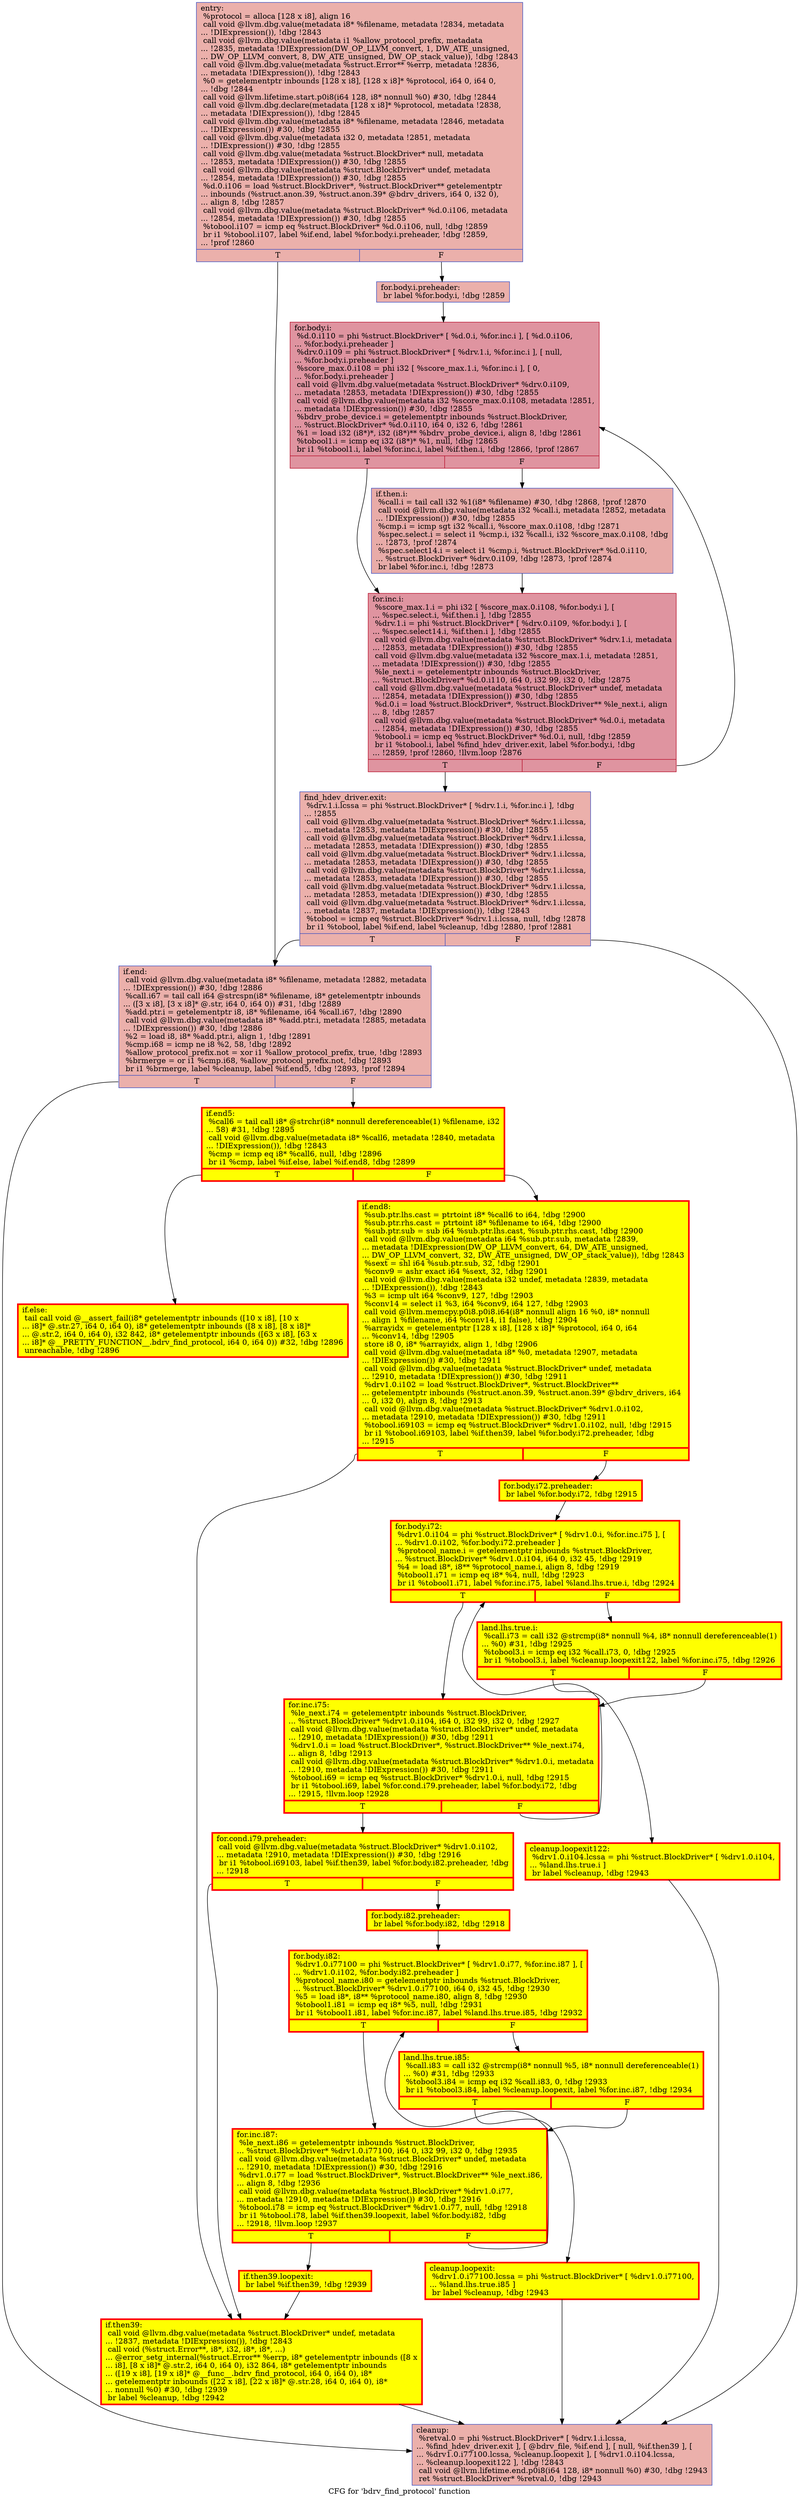 digraph "CFG for 'bdrv_find_protocol' function" {
	label="CFG for 'bdrv_find_protocol' function";

	Node0x55906e2b3d10 [shape=record,color="#3d50c3ff", style=filled, fillcolor="#d24b4070",label="{entry:\l  %protocol = alloca [128 x i8], align 16\l  call void @llvm.dbg.value(metadata i8* %filename, metadata !2834, metadata\l... !DIExpression()), !dbg !2843\l  call void @llvm.dbg.value(metadata i1 %allow_protocol_prefix, metadata\l... !2835, metadata !DIExpression(DW_OP_LLVM_convert, 1, DW_ATE_unsigned,\l... DW_OP_LLVM_convert, 8, DW_ATE_unsigned, DW_OP_stack_value)), !dbg !2843\l  call void @llvm.dbg.value(metadata %struct.Error** %errp, metadata !2836,\l... metadata !DIExpression()), !dbg !2843\l  %0 = getelementptr inbounds [128 x i8], [128 x i8]* %protocol, i64 0, i64 0,\l... !dbg !2844\l  call void @llvm.lifetime.start.p0i8(i64 128, i8* nonnull %0) #30, !dbg !2844\l  call void @llvm.dbg.declare(metadata [128 x i8]* %protocol, metadata !2838,\l... metadata !DIExpression()), !dbg !2845\l  call void @llvm.dbg.value(metadata i8* %filename, metadata !2846, metadata\l... !DIExpression()) #30, !dbg !2855\l  call void @llvm.dbg.value(metadata i32 0, metadata !2851, metadata\l... !DIExpression()) #30, !dbg !2855\l  call void @llvm.dbg.value(metadata %struct.BlockDriver* null, metadata\l... !2853, metadata !DIExpression()) #30, !dbg !2855\l  call void @llvm.dbg.value(metadata %struct.BlockDriver* undef, metadata\l... !2854, metadata !DIExpression()) #30, !dbg !2855\l  %d.0.i106 = load %struct.BlockDriver*, %struct.BlockDriver** getelementptr\l... inbounds (%struct.anon.39, %struct.anon.39* @bdrv_drivers, i64 0, i32 0),\l... align 8, !dbg !2857\l  call void @llvm.dbg.value(metadata %struct.BlockDriver* %d.0.i106, metadata\l... !2854, metadata !DIExpression()) #30, !dbg !2855\l  %tobool.i107 = icmp eq %struct.BlockDriver* %d.0.i106, null, !dbg !2859\l  br i1 %tobool.i107, label %if.end, label %for.body.i.preheader, !dbg !2859,\l... !prof !2860\l|{<s0>T|<s1>F}}"];
	Node0x55906e2b3d10:s0 -> Node0x55906e2c3b50;
	Node0x55906e2b3d10:s1 -> Node0x55906e9a8fd0;
	Node0x55906e9a8fd0 [shape=record,color="#3d50c3ff", style=filled, fillcolor="#d24b4070",label="{for.body.i.preheader:                             \l  br label %for.body.i, !dbg !2859\l}"];
	Node0x55906e9a8fd0 -> Node0x55906e794390;
	Node0x55906e794390 [shape=record,color="#b70d28ff", style=filled, fillcolor="#b70d2870",label="{for.body.i:                                       \l  %d.0.i110 = phi %struct.BlockDriver* [ %d.0.i, %for.inc.i ], [ %d.0.i106,\l... %for.body.i.preheader ]\l  %drv.0.i109 = phi %struct.BlockDriver* [ %drv.1.i, %for.inc.i ], [ null,\l... %for.body.i.preheader ]\l  %score_max.0.i108 = phi i32 [ %score_max.1.i, %for.inc.i ], [ 0,\l... %for.body.i.preheader ]\l  call void @llvm.dbg.value(metadata %struct.BlockDriver* %drv.0.i109,\l... metadata !2853, metadata !DIExpression()) #30, !dbg !2855\l  call void @llvm.dbg.value(metadata i32 %score_max.0.i108, metadata !2851,\l... metadata !DIExpression()) #30, !dbg !2855\l  %bdrv_probe_device.i = getelementptr inbounds %struct.BlockDriver,\l... %struct.BlockDriver* %d.0.i110, i64 0, i32 6, !dbg !2861\l  %1 = load i32 (i8*)*, i32 (i8*)** %bdrv_probe_device.i, align 8, !dbg !2861\l  %tobool1.i = icmp eq i32 (i8*)* %1, null, !dbg !2865\l  br i1 %tobool1.i, label %for.inc.i, label %if.then.i, !dbg !2866, !prof !2867\l|{<s0>T|<s1>F}}"];
	Node0x55906e794390:s0 -> Node0x55906e7d52c0;
	Node0x55906e794390:s1 -> Node0x55906e7a55c0;
	Node0x55906e7a55c0 [shape=record,color="#3d50c3ff", style=filled, fillcolor="#cc403a70",label="{if.then.i:                                        \l  %call.i = tail call i32 %1(i8* %filename) #30, !dbg !2868, !prof !2870\l  call void @llvm.dbg.value(metadata i32 %call.i, metadata !2852, metadata\l... !DIExpression()) #30, !dbg !2855\l  %cmp.i = icmp sgt i32 %call.i, %score_max.0.i108, !dbg !2871\l  %spec.select.i = select i1 %cmp.i, i32 %call.i, i32 %score_max.0.i108, !dbg\l... !2873, !prof !2874\l  %spec.select14.i = select i1 %cmp.i, %struct.BlockDriver* %d.0.i110,\l... %struct.BlockDriver* %drv.0.i109, !dbg !2873, !prof !2874\l  br label %for.inc.i, !dbg !2873\l}"];
	Node0x55906e7a55c0 -> Node0x55906e7d52c0;
	Node0x55906e7d52c0 [shape=record,color="#b70d28ff", style=filled, fillcolor="#b70d2870",label="{for.inc.i:                                        \l  %score_max.1.i = phi i32 [ %score_max.0.i108, %for.body.i ], [\l... %spec.select.i, %if.then.i ], !dbg !2855\l  %drv.1.i = phi %struct.BlockDriver* [ %drv.0.i109, %for.body.i ], [\l... %spec.select14.i, %if.then.i ], !dbg !2855\l  call void @llvm.dbg.value(metadata %struct.BlockDriver* %drv.1.i, metadata\l... !2853, metadata !DIExpression()) #30, !dbg !2855\l  call void @llvm.dbg.value(metadata i32 %score_max.1.i, metadata !2851,\l... metadata !DIExpression()) #30, !dbg !2855\l  %le_next.i = getelementptr inbounds %struct.BlockDriver,\l... %struct.BlockDriver* %d.0.i110, i64 0, i32 99, i32 0, !dbg !2875\l  call void @llvm.dbg.value(metadata %struct.BlockDriver* undef, metadata\l... !2854, metadata !DIExpression()) #30, !dbg !2855\l  %d.0.i = load %struct.BlockDriver*, %struct.BlockDriver** %le_next.i, align\l... 8, !dbg !2857\l  call void @llvm.dbg.value(metadata %struct.BlockDriver* %d.0.i, metadata\l... !2854, metadata !DIExpression()) #30, !dbg !2855\l  %tobool.i = icmp eq %struct.BlockDriver* %d.0.i, null, !dbg !2859\l  br i1 %tobool.i, label %find_hdev_driver.exit, label %for.body.i, !dbg\l... !2859, !prof !2860, !llvm.loop !2876\l|{<s0>T|<s1>F}}"];
	Node0x55906e7d52c0:s0 -> Node0x55906e98a380;
	Node0x55906e7d52c0:s1 -> Node0x55906e794390;
	Node0x55906e98a380 [shape=record,color="#3d50c3ff", style=filled, fillcolor="#d24b4070",label="{find_hdev_driver.exit:                            \l  %drv.1.i.lcssa = phi %struct.BlockDriver* [ %drv.1.i, %for.inc.i ], !dbg\l... !2855\l  call void @llvm.dbg.value(metadata %struct.BlockDriver* %drv.1.i.lcssa,\l... metadata !2853, metadata !DIExpression()) #30, !dbg !2855\l  call void @llvm.dbg.value(metadata %struct.BlockDriver* %drv.1.i.lcssa,\l... metadata !2853, metadata !DIExpression()) #30, !dbg !2855\l  call void @llvm.dbg.value(metadata %struct.BlockDriver* %drv.1.i.lcssa,\l... metadata !2853, metadata !DIExpression()) #30, !dbg !2855\l  call void @llvm.dbg.value(metadata %struct.BlockDriver* %drv.1.i.lcssa,\l... metadata !2853, metadata !DIExpression()) #30, !dbg !2855\l  call void @llvm.dbg.value(metadata %struct.BlockDriver* %drv.1.i.lcssa,\l... metadata !2853, metadata !DIExpression()) #30, !dbg !2855\l  call void @llvm.dbg.value(metadata %struct.BlockDriver* %drv.1.i.lcssa,\l... metadata !2837, metadata !DIExpression()), !dbg !2843\l  %tobool = icmp eq %struct.BlockDriver* %drv.1.i.lcssa, null, !dbg !2878\l  br i1 %tobool, label %if.end, label %cleanup, !dbg !2880, !prof !2881\l|{<s0>T|<s1>F}}"];
	Node0x55906e98a380:s0 -> Node0x55906e2c3b50;
	Node0x55906e98a380:s1 -> Node0x55906e2c3f30;
	Node0x55906e2c3b50 [shape=record,color="#3d50c3ff", style=filled, fillcolor="#d24b4070",label="{if.end:                                           \l  call void @llvm.dbg.value(metadata i8* %filename, metadata !2882, metadata\l... !DIExpression()) #30, !dbg !2886\l  %call.i67 = tail call i64 @strcspn(i8* %filename, i8* getelementptr inbounds\l... ([3 x i8], [3 x i8]* @.str, i64 0, i64 0)) #31, !dbg !2889\l  %add.ptr.i = getelementptr i8, i8* %filename, i64 %call.i67, !dbg !2890\l  call void @llvm.dbg.value(metadata i8* %add.ptr.i, metadata !2885, metadata\l... !DIExpression()) #30, !dbg !2886\l  %2 = load i8, i8* %add.ptr.i, align 1, !dbg !2891\l  %cmp.i68 = icmp ne i8 %2, 58, !dbg !2892\l  %allow_protocol_prefix.not = xor i1 %allow_protocol_prefix, true, !dbg !2893\l  %brmerge = or i1 %cmp.i68, %allow_protocol_prefix.not, !dbg !2893\l  br i1 %brmerge, label %cleanup, label %if.end5, !dbg !2893, !prof !2894\l|{<s0>T|<s1>F}}"];
	Node0x55906e2c3b50:s0 -> Node0x55906e2c3f30;
	Node0x55906e2c3b50:s1 -> Node0x55906e2c4430;
	Node0x55906e2c4430 [shape=record,penwidth=3.0, style="filled", color="red", fillcolor="yellow",label="{if.end5:                                          \l  %call6 = tail call i8* @strchr(i8* nonnull dereferenceable(1) %filename, i32\l... 58) #31, !dbg !2895\l  call void @llvm.dbg.value(metadata i8* %call6, metadata !2840, metadata\l... !DIExpression()), !dbg !2843\l  %cmp = icmp eq i8* %call6, null, !dbg !2896\l  br i1 %cmp, label %if.else, label %if.end8, !dbg !2899\l|{<s0>T|<s1>F}}"];
	Node0x55906e2c4430:s0 -> Node0x55906e25f180;
	Node0x55906e2c4430:s1 -> Node0x55906e25f110;
	Node0x55906e25f180 [shape=record,penwidth=3.0, style="filled", color="red", fillcolor="yellow",label="{if.else:                                          \l  tail call void @__assert_fail(i8* getelementptr inbounds ([10 x i8], [10 x\l... i8]* @.str.27, i64 0, i64 0), i8* getelementptr inbounds ([8 x i8], [8 x i8]*\l... @.str.2, i64 0, i64 0), i32 842, i8* getelementptr inbounds ([63 x i8], [63 x\l... i8]* @__PRETTY_FUNCTION__.bdrv_find_protocol, i64 0, i64 0)) #32, !dbg !2896\l  unreachable, !dbg !2896\l}"];
	Node0x55906e25f110 [shape=record,penwidth=3.0, style="filled", color="red", fillcolor="yellow",label="{if.end8:                                          \l  %sub.ptr.lhs.cast = ptrtoint i8* %call6 to i64, !dbg !2900\l  %sub.ptr.rhs.cast = ptrtoint i8* %filename to i64, !dbg !2900\l  %sub.ptr.sub = sub i64 %sub.ptr.lhs.cast, %sub.ptr.rhs.cast, !dbg !2900\l  call void @llvm.dbg.value(metadata i64 %sub.ptr.sub, metadata !2839,\l... metadata !DIExpression(DW_OP_LLVM_convert, 64, DW_ATE_unsigned,\l... DW_OP_LLVM_convert, 32, DW_ATE_unsigned, DW_OP_stack_value)), !dbg !2843\l  %sext = shl i64 %sub.ptr.sub, 32, !dbg !2901\l  %conv9 = ashr exact i64 %sext, 32, !dbg !2901\l  call void @llvm.dbg.value(metadata i32 undef, metadata !2839, metadata\l... !DIExpression()), !dbg !2843\l  %3 = icmp ult i64 %conv9, 127, !dbg !2903\l  %conv14 = select i1 %3, i64 %conv9, i64 127, !dbg !2903\l  call void @llvm.memcpy.p0i8.p0i8.i64(i8* nonnull align 16 %0, i8* nonnull\l... align 1 %filename, i64 %conv14, i1 false), !dbg !2904\l  %arrayidx = getelementptr [128 x i8], [128 x i8]* %protocol, i64 0, i64\l... %conv14, !dbg !2905\l  store i8 0, i8* %arrayidx, align 1, !dbg !2906\l  call void @llvm.dbg.value(metadata i8* %0, metadata !2907, metadata\l... !DIExpression()) #30, !dbg !2911\l  call void @llvm.dbg.value(metadata %struct.BlockDriver* undef, metadata\l... !2910, metadata !DIExpression()) #30, !dbg !2911\l  %drv1.0.i102 = load %struct.BlockDriver*, %struct.BlockDriver**\l... getelementptr inbounds (%struct.anon.39, %struct.anon.39* @bdrv_drivers, i64\l... 0, i32 0), align 8, !dbg !2913\l  call void @llvm.dbg.value(metadata %struct.BlockDriver* %drv1.0.i102,\l... metadata !2910, metadata !DIExpression()) #30, !dbg !2911\l  %tobool.i69103 = icmp eq %struct.BlockDriver* %drv1.0.i102, null, !dbg !2915\l  br i1 %tobool.i69103, label %if.then39, label %for.body.i72.preheader, !dbg\l... !2915\l|{<s0>T|<s1>F}}"];
	Node0x55906e25f110:s0 -> Node0x55906e2cf090;
	Node0x55906e25f110:s1 -> Node0x55906e538f60;
	Node0x55906e538f60 [shape=record,penwidth=3.0, style="filled", color="red", fillcolor="yellow",label="{for.body.i72.preheader:                           \l  br label %for.body.i72, !dbg !2915\l}"];
	Node0x55906e538f60 -> Node0x55906e2136a0;
	Node0x55906ea0ab00 [shape=record,penwidth=3.0, style="filled", color="red", fillcolor="yellow",label="{for.cond.i79.preheader:                           \l  call void @llvm.dbg.value(metadata %struct.BlockDriver* %drv1.0.i102,\l... metadata !2910, metadata !DIExpression()) #30, !dbg !2916\l  br i1 %tobool.i69103, label %if.then39, label %for.body.i82.preheader, !dbg\l... !2918\l|{<s0>T|<s1>F}}"];
	Node0x55906ea0ab00:s0 -> Node0x55906e2cf090;
	Node0x55906ea0ab00:s1 -> Node0x55906e63f2e0;
	Node0x55906e63f2e0 [shape=record,penwidth=3.0, style="filled", color="red", fillcolor="yellow",label="{for.body.i82.preheader:                           \l  br label %for.body.i82, !dbg !2918\l}"];
	Node0x55906e63f2e0 -> Node0x55906e987b00;
	Node0x55906e2136a0 [shape=record,penwidth=3.0, style="filled", color="red", fillcolor="yellow",label="{for.body.i72:                                     \l  %drv1.0.i104 = phi %struct.BlockDriver* [ %drv1.0.i, %for.inc.i75 ], [\l... %drv1.0.i102, %for.body.i72.preheader ]\l  %protocol_name.i = getelementptr inbounds %struct.BlockDriver,\l... %struct.BlockDriver* %drv1.0.i104, i64 0, i32 45, !dbg !2919\l  %4 = load i8*, i8** %protocol_name.i, align 8, !dbg !2919\l  %tobool1.i71 = icmp eq i8* %4, null, !dbg !2923\l  br i1 %tobool1.i71, label %for.inc.i75, label %land.lhs.true.i, !dbg !2924\l|{<s0>T|<s1>F}}"];
	Node0x55906e2136a0:s0 -> Node0x55906e7a6d00;
	Node0x55906e2136a0:s1 -> Node0x55906e7adaa0;
	Node0x55906e7adaa0 [shape=record,penwidth=3.0, style="filled", color="red", fillcolor="yellow",label="{land.lhs.true.i:                                  \l  %call.i73 = call i32 @strcmp(i8* nonnull %4, i8* nonnull dereferenceable(1)\l... %0) #31, !dbg !2925\l  %tobool3.i = icmp eq i32 %call.i73, 0, !dbg !2925\l  br i1 %tobool3.i, label %cleanup.loopexit122, label %for.inc.i75, !dbg !2926\l|{<s0>T|<s1>F}}"];
	Node0x55906e7adaa0:s0 -> Node0x55906e5919a0;
	Node0x55906e7adaa0:s1 -> Node0x55906e7a6d00;
	Node0x55906e7a6d00 [shape=record,penwidth=3.0, style="filled", color="red", fillcolor="yellow",label="{for.inc.i75:                                      \l  %le_next.i74 = getelementptr inbounds %struct.BlockDriver,\l... %struct.BlockDriver* %drv1.0.i104, i64 0, i32 99, i32 0, !dbg !2927\l  call void @llvm.dbg.value(metadata %struct.BlockDriver* undef, metadata\l... !2910, metadata !DIExpression()) #30, !dbg !2911\l  %drv1.0.i = load %struct.BlockDriver*, %struct.BlockDriver** %le_next.i74,\l... align 8, !dbg !2913\l  call void @llvm.dbg.value(metadata %struct.BlockDriver* %drv1.0.i, metadata\l... !2910, metadata !DIExpression()) #30, !dbg !2911\l  %tobool.i69 = icmp eq %struct.BlockDriver* %drv1.0.i, null, !dbg !2915\l  br i1 %tobool.i69, label %for.cond.i79.preheader, label %for.body.i72, !dbg\l... !2915, !llvm.loop !2928\l|{<s0>T|<s1>F}}"];
	Node0x55906e7a6d00:s0 -> Node0x55906ea0ab00;
	Node0x55906e7a6d00:s1 -> Node0x55906e2136a0;
	Node0x55906e987b00 [shape=record,penwidth=3.0, style="filled", color="red", fillcolor="yellow",label="{for.body.i82:                                     \l  %drv1.0.i77100 = phi %struct.BlockDriver* [ %drv1.0.i77, %for.inc.i87 ], [\l... %drv1.0.i102, %for.body.i82.preheader ]\l  %protocol_name.i80 = getelementptr inbounds %struct.BlockDriver,\l... %struct.BlockDriver* %drv1.0.i77100, i64 0, i32 45, !dbg !2930\l  %5 = load i8*, i8** %protocol_name.i80, align 8, !dbg !2930\l  %tobool1.i81 = icmp eq i8* %5, null, !dbg !2931\l  br i1 %tobool1.i81, label %for.inc.i87, label %land.lhs.true.i85, !dbg !2932\l|{<s0>T|<s1>F}}"];
	Node0x55906e987b00:s0 -> Node0x55906e988e20;
	Node0x55906e987b00:s1 -> Node0x55906e988ec0;
	Node0x55906e988ec0 [shape=record,penwidth=3.0, style="filled", color="red", fillcolor="yellow",label="{land.lhs.true.i85:                                \l  %call.i83 = call i32 @strcmp(i8* nonnull %5, i8* nonnull dereferenceable(1)\l... %0) #31, !dbg !2933\l  %tobool3.i84 = icmp eq i32 %call.i83, 0, !dbg !2933\l  br i1 %tobool3.i84, label %cleanup.loopexit, label %for.inc.i87, !dbg !2934\l|{<s0>T|<s1>F}}"];
	Node0x55906e988ec0:s0 -> Node0x55906ea0db30;
	Node0x55906e988ec0:s1 -> Node0x55906e988e20;
	Node0x55906e988e20 [shape=record,penwidth=3.0, style="filled", color="red", fillcolor="yellow",label="{for.inc.i87:                                      \l  %le_next.i86 = getelementptr inbounds %struct.BlockDriver,\l... %struct.BlockDriver* %drv1.0.i77100, i64 0, i32 99, i32 0, !dbg !2935\l  call void @llvm.dbg.value(metadata %struct.BlockDriver* undef, metadata\l... !2910, metadata !DIExpression()) #30, !dbg !2916\l  %drv1.0.i77 = load %struct.BlockDriver*, %struct.BlockDriver** %le_next.i86,\l... align 8, !dbg !2936\l  call void @llvm.dbg.value(metadata %struct.BlockDriver* %drv1.0.i77,\l... metadata !2910, metadata !DIExpression()) #30, !dbg !2916\l  %tobool.i78 = icmp eq %struct.BlockDriver* %drv1.0.i77, null, !dbg !2918\l  br i1 %tobool.i78, label %if.then39.loopexit, label %for.body.i82, !dbg\l... !2918, !llvm.loop !2937\l|{<s0>T|<s1>F}}"];
	Node0x55906e988e20:s0 -> Node0x55906e62b0f0;
	Node0x55906e988e20:s1 -> Node0x55906e987b00;
	Node0x55906e62b0f0 [shape=record,penwidth=3.0, style="filled", color="red", fillcolor="yellow",label="{if.then39.loopexit:                               \l  br label %if.then39, !dbg !2939\l}"];
	Node0x55906e62b0f0 -> Node0x55906e2cf090;
	Node0x55906e2cf090 [shape=record,penwidth=3.0, style="filled", color="red", fillcolor="yellow",label="{if.then39:                                        \l  call void @llvm.dbg.value(metadata %struct.BlockDriver* undef, metadata\l... !2837, metadata !DIExpression()), !dbg !2843\l  call void (%struct.Error**, i8*, i32, i8*, i8*, ...)\l... @error_setg_internal(%struct.Error** %errp, i8* getelementptr inbounds ([8 x\l... i8], [8 x i8]* @.str.2, i64 0, i64 0), i32 864, i8* getelementptr inbounds\l... ([19 x i8], [19 x i8]* @__func__.bdrv_find_protocol, i64 0, i64 0), i8*\l... getelementptr inbounds ([22 x i8], [22 x i8]* @.str.28, i64 0, i64 0), i8*\l... nonnull %0) #30, !dbg !2939\l  br label %cleanup, !dbg !2942\l}"];
	Node0x55906e2cf090 -> Node0x55906e2c3f30;
	Node0x55906ea0db30 [shape=record,penwidth=3.0, style="filled", color="red", fillcolor="yellow",label="{cleanup.loopexit:                                 \l  %drv1.0.i77100.lcssa = phi %struct.BlockDriver* [ %drv1.0.i77100,\l... %land.lhs.true.i85 ]\l  br label %cleanup, !dbg !2943\l}"];
	Node0x55906ea0db30 -> Node0x55906e2c3f30;
	Node0x55906e5919a0 [shape=record,penwidth=3.0, style="filled", color="red", fillcolor="yellow",label="{cleanup.loopexit122:                              \l  %drv1.0.i104.lcssa = phi %struct.BlockDriver* [ %drv1.0.i104,\l... %land.lhs.true.i ]\l  br label %cleanup, !dbg !2943\l}"];
	Node0x55906e5919a0 -> Node0x55906e2c3f30;
	Node0x55906e2c3f30 [shape=record,color="#3d50c3ff", style=filled, fillcolor="#d24b4070",label="{cleanup:                                          \l  %retval.0 = phi %struct.BlockDriver* [ %drv.1.i.lcssa,\l... %find_hdev_driver.exit ], [ @bdrv_file, %if.end ], [ null, %if.then39 ], [\l... %drv1.0.i77100.lcssa, %cleanup.loopexit ], [ %drv1.0.i104.lcssa,\l... %cleanup.loopexit122 ], !dbg !2843\l  call void @llvm.lifetime.end.p0i8(i64 128, i8* nonnull %0) #30, !dbg !2943\l  ret %struct.BlockDriver* %retval.0, !dbg !2943\l}"];
}
